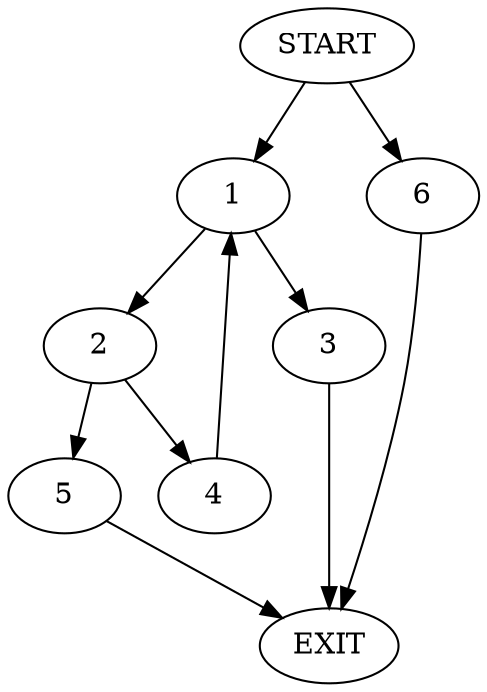 digraph {
0 [label="START"]
7 [label="EXIT"]
0 -> 1
1 -> 2
1 -> 3
3 -> 7
2 -> 4
2 -> 5
5 -> 7
4 -> 1
0 -> 6
6 -> 7
}

